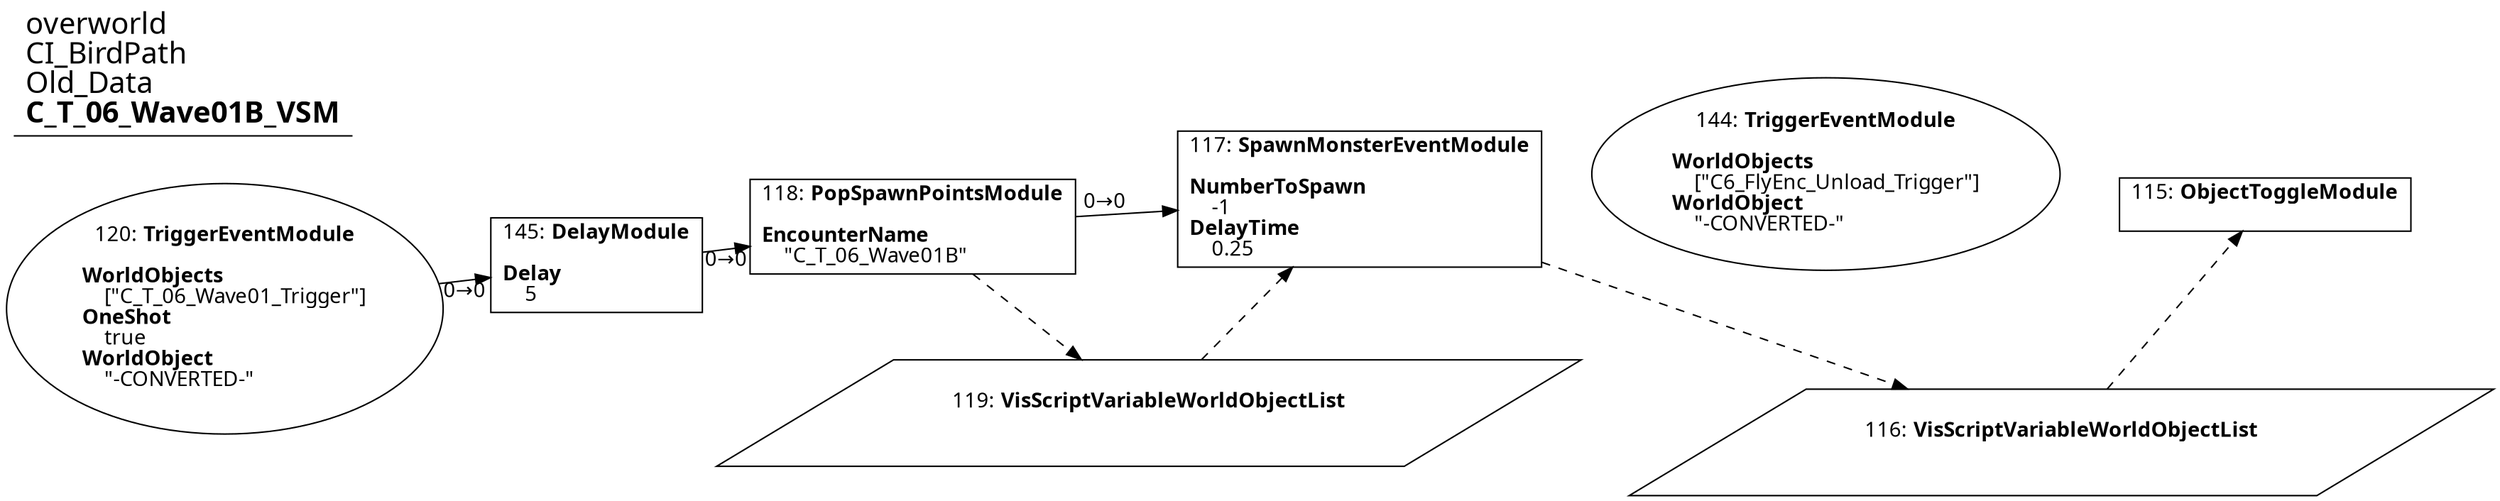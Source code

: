 digraph {
    layout = fdp;
    overlap = prism;
    sep = "+16";
    splines = spline;

    node [ shape = box ];

    graph [ fontname = "Segoe UI" ];
    node [ fontname = "Segoe UI" ];
    edge [ fontname = "Segoe UI" ];

    115 [ label = <115: <b>ObjectToggleModule</b><br/><br/>> ];
    115 [ pos = "1.146,-2.5370002!" ];
    116 -> 115 [ style = dashed ];

    116 [ label = <116: <b>VisScriptVariableWorldObjectList</b><br/><br/>> ];
    116 [ shape = parallelogram ]
    116 [ pos = "0.86300004,-2.7680001!" ];

    117 [ label = <117: <b>SpawnMonsterEventModule</b><br/><br/><b>NumberToSpawn</b><br align="left"/>    -1<br align="left"/><b>DelayTime</b><br align="left"/>    0.25<br align="left"/>> ];
    117 [ pos = "0.47900003,-2.5660002!" ];
    119 -> 117 [ style = dashed ];
    117 -> 116 [ style = dashed ];

    118 [ label = <118: <b>PopSpawnPointsModule</b><br/><br/><b>EncounterName</b><br align="left"/>    &quot;C_T_06_Wave01B&quot;<br align="left"/>> ];
    118 [ pos = "0.022000002,-2.5660002!" ];
    118 -> 117 [ label = "0→0" ];
    118 -> 119 [ style = dashed ];

    119 [ label = <119: <b>VisScriptVariableWorldObjectList</b><br/><br/>> ];
    119 [ shape = parallelogram ]
    119 [ pos = "0.27600002,-2.686!" ];

    120 [ label = <120: <b>TriggerEventModule</b><br/><br/><b>WorldObjects</b><br align="left"/>    [&quot;C_T_06_Wave01_Trigger&quot;]<br align="left"/><b>OneShot</b><br align="left"/>    true<br align="left"/><b>WorldObject</b><br align="left"/>    &quot;-CONVERTED-&quot;<br align="left"/>> ];
    120 [ shape = oval ]
    120 [ pos = "-0.467,-2.5660002!" ];
    120 -> 145 [ label = "0→0" ];

    144 [ label = <144: <b>TriggerEventModule</b><br/><br/><b>WorldObjects</b><br align="left"/>    [&quot;C6_FlyEnc_Unload_Trigger&quot;]<br align="left"/><b>WorldObject</b><br align="left"/>    &quot;-CONVERTED-&quot;<br align="left"/>> ];
    144 [ shape = oval ]
    144 [ pos = "0.89900005,-2.5370002!" ];

    145 [ label = <145: <b>DelayModule</b><br/><br/><b>Delay</b><br align="left"/>    5<br align="left"/>> ];
    145 [ pos = "-0.17500001,-2.5660002!" ];
    145 -> 118 [ label = "0→0" ];

    title [ pos = "-0.46800002,-2.536!" ];
    title [ shape = underline ];
    title [ label = <<font point-size="20">overworld<br align="left"/>CI_BirdPath<br align="left"/>Old_Data<br align="left"/><b>C_T_06_Wave01B_VSM</b><br align="left"/></font>> ];
}
